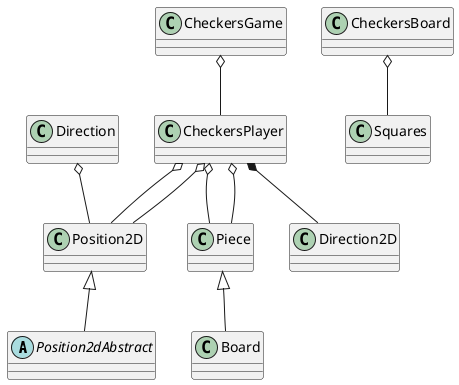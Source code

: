 @startuml class_diagram
abstract Position2dAbstract
Position2D <|-- Position2dAbstract
Direction o-- Position2D
CheckersPlayer o-- Position2D
CheckersPlayer o-- Piece
Piece <|-- Board
CheckersBoard o-- Squares
CheckersPlayer o-- Position2D
CheckersPlayer o-- Piece
CheckersPlayer *-- Direction2D
CheckersGame o-- CheckersPlayer
@enduml
